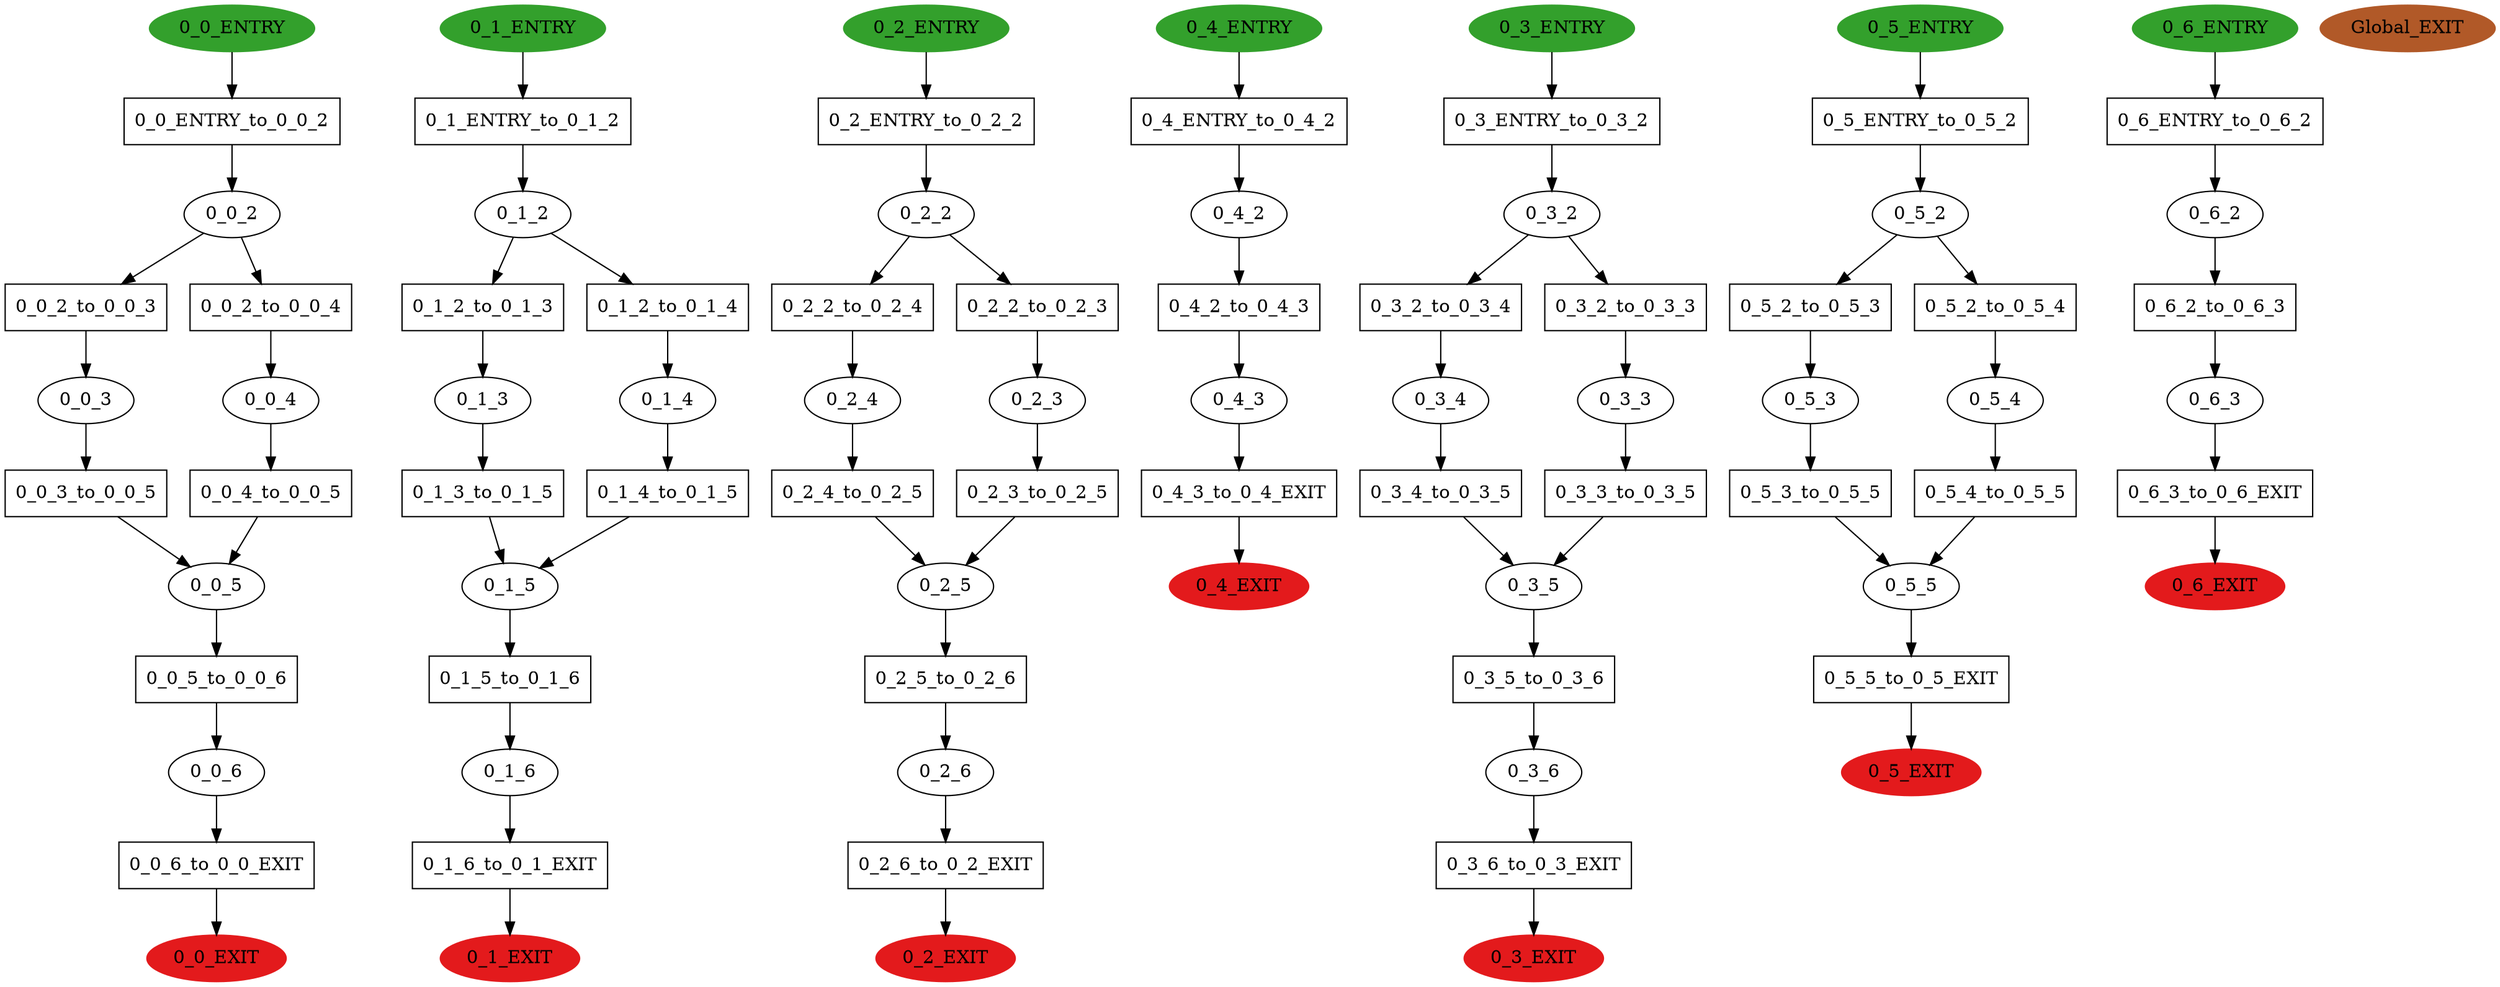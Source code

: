 digraph model { 
compound=true; 
node  [style="filled", colorscheme="paired12"];  "0_0_2" [shape=ellipse, style=""];
  "0_0_3" [shape=ellipse, style=""];
  "0_1_2" [shape=ellipse, style=""];
  "0_0_4" [shape=ellipse, style=""];
  "0_1_3" [shape=ellipse, style=""];
  "0_2_2" [shape=ellipse, style=""];
  "0_4_EXIT" [shape=ellipse, color=6, style=filled];
  "0_0_5" [shape=ellipse, style=""];
  "0_1_4" [shape=ellipse, style=""];
  "0_2_3" [shape=ellipse, style=""];
  "0_3_2" [shape=ellipse, style=""];
  "0_0_6" [shape=ellipse, style=""];
  "0_1_5" [shape=ellipse, style=""];
  "0_2_4" [shape=ellipse, style=""];
  "0_3_3" [shape=ellipse, style=""];
  "0_4_2" [shape=ellipse, style=""];
  "0_1_6" [shape=ellipse, style=""];
  "0_2_5" [shape=ellipse, style=""];
  "0_3_4" [shape=ellipse, style=""];
  "0_4_3" [shape=ellipse, style=""];
  "0_5_2" [shape=ellipse, style=""];
  "0_2_6" [shape=ellipse, style=""];
  "0_3_5" [shape=ellipse, style=""];
  "0_5_3" [shape=ellipse, style=""];
  "0_6_2" [shape=ellipse, style=""];
  "0_3_6" [shape=ellipse, style=""];
  "0_5_4" [shape=ellipse, style=""];
  "0_6_3" [shape=ellipse, style=""];
  "0_5_5" [shape=ellipse, style=""];
  "0_4_ENTRY" [shape=ellipse, color=4, style=filled];
  "0_0_EXIT" [shape=ellipse, color=6, style=filled];
  "0_3_EXIT" [shape=ellipse, color=6, style=filled];
  "0_2_ENTRY" [shape=ellipse, color=4, style=filled];
  "0_6_EXIT" [shape=ellipse, color=6, style=filled];
  "0_5_EXIT" [shape=ellipse, color=6, style=filled];
  "0_5_ENTRY" [shape=ellipse, color=4, style=filled];
  "0_0_ENTRY" [shape=ellipse, color=4, style=filled];
  "0_2_EXIT" [shape=ellipse, color=6, style=filled];
  "Global_EXIT" [shape=ellipse, color=12, style=filled];
  "0_1_ENTRY" [shape=ellipse, color=4, style=filled];
  "0_3_ENTRY" [shape=ellipse, color=4, style=filled];
  "0_6_ENTRY" [shape=ellipse, color=4, style=filled];
  "0_1_EXIT" [shape=ellipse, color=6, style=filled];
  "0_3_2_to_0_3_4" [shape=box, style=""];
  "0_3_2_to_0_3_4" [label="0_3_2_to_0_3_4\n"];
  "0_3_2_to_0_3_3" [shape=box, style=""];
  "0_3_2_to_0_3_3" [label="0_3_2_to_0_3_3\n"];
  "0_2_4_to_0_2_5" [shape=box, style=""];
  "0_2_4_to_0_2_5" [label="0_2_4_to_0_2_5\n"];
  "0_3_5_to_0_3_6" [shape=box, style=""];
  "0_3_5_to_0_3_6" [label="0_3_5_to_0_3_6\n"];
  "0_6_3_to_0_6_EXIT" [shape=box, style=""];
  "0_6_3_to_0_6_EXIT" [label="0_6_3_to_0_6_EXIT\n"];
  "0_3_6_to_0_3_EXIT" [shape=box, style=""];
  "0_3_6_to_0_3_EXIT" [label="0_3_6_to_0_3_EXIT\n"];
  "0_6_2_to_0_6_3" [shape=box, style=""];
  "0_6_2_to_0_6_3" [label="0_6_2_to_0_6_3\n"];
  "0_0_3_to_0_0_5" [shape=box, style=""];
  "0_0_3_to_0_0_5" [label="0_0_3_to_0_0_5\n"];
  "0_5_4_to_0_5_5" [shape=box, style=""];
  "0_5_4_to_0_5_5" [label="0_5_4_to_0_5_5\n"];
  "0_3_ENTRY_to_0_3_2" [shape=box, style=""];
  "0_3_ENTRY_to_0_3_2" [label="0_3_ENTRY_to_0_3_2\n"];
  "0_1_4_to_0_1_5" [shape=box, style=""];
  "0_1_4_to_0_1_5" [label="0_1_4_to_0_1_5\n"];
  "0_2_5_to_0_2_6" [shape=box, style=""];
  "0_2_5_to_0_2_6" [label="0_2_5_to_0_2_6\n"];
  "0_2_2_to_0_2_4" [shape=box, style=""];
  "0_2_2_to_0_2_4" [label="0_2_2_to_0_2_4\n"];
  "0_2_2_to_0_2_3" [shape=box, style=""];
  "0_2_2_to_0_2_3" [label="0_2_2_to_0_2_3\n"];
  "0_3_3_to_0_3_5" [shape=box, style=""];
  "0_3_3_to_0_3_5" [label="0_3_3_to_0_3_5\n"];
  "0_5_2_to_0_5_3" [shape=box, style=""];
  "0_5_2_to_0_5_3" [label="0_5_2_to_0_5_3\n"];
  "0_5_2_to_0_5_4" [shape=box, style=""];
  "0_5_2_to_0_5_4" [label="0_5_2_to_0_5_4\n"];
  "0_4_ENTRY_to_0_4_2" [shape=box, style=""];
  "0_4_ENTRY_to_0_4_2" [label="0_4_ENTRY_to_0_4_2\n"];
  "0_0_6_to_0_0_EXIT" [shape=box, style=""];
  "0_0_6_to_0_0_EXIT" [label="0_0_6_to_0_0_EXIT\n"];
  "0_5_ENTRY_to_0_5_2" [shape=box, style=""];
  "0_5_ENTRY_to_0_5_2" [label="0_5_ENTRY_to_0_5_2\n"];
  "0_0_ENTRY_to_0_0_2" [shape=box, style=""];
  "0_0_ENTRY_to_0_0_2" [label="0_0_ENTRY_to_0_0_2\n"];
  "0_1_2_to_0_1_3" [shape=box, style=""];
  "0_1_2_to_0_1_3" [label="0_1_2_to_0_1_3\n"];
  "0_0_4_to_0_0_5" [shape=box, style=""];
  "0_0_4_to_0_0_5" [label="0_0_4_to_0_0_5\n"];
  "0_1_2_to_0_1_4" [shape=box, style=""];
  "0_1_2_to_0_1_4" [label="0_1_2_to_0_1_4\n"];
  "0_2_3_to_0_2_5" [shape=box, style=""];
  "0_2_3_to_0_2_5" [label="0_2_3_to_0_2_5\n"];
  "0_4_3_to_0_4_EXIT" [shape=box, style=""];
  "0_4_3_to_0_4_EXIT" [label="0_4_3_to_0_4_EXIT\n"];
  "0_1_5_to_0_1_6" [shape=box, style=""];
  "0_1_5_to_0_1_6" [label="0_1_5_to_0_1_6\n"];
  "0_1_ENTRY_to_0_1_2" [shape=box, style=""];
  "0_1_ENTRY_to_0_1_2" [label="0_1_ENTRY_to_0_1_2\n"];
  "0_3_4_to_0_3_5" [shape=box, style=""];
  "0_3_4_to_0_3_5" [label="0_3_4_to_0_3_5\n"];
  "0_5_5_to_0_5_EXIT" [shape=box, style=""];
  "0_5_5_to_0_5_EXIT" [label="0_5_5_to_0_5_EXIT\n"];
  "0_1_6_to_0_1_EXIT" [shape=box, style=""];
  "0_1_6_to_0_1_EXIT" [label="0_1_6_to_0_1_EXIT\n"];
  "0_6_ENTRY_to_0_6_2" [shape=box, style=""];
  "0_6_ENTRY_to_0_6_2" [label="0_6_ENTRY_to_0_6_2\n"];
  "0_4_2_to_0_4_3" [shape=box, style=""];
  "0_4_2_to_0_4_3" [label="0_4_2_to_0_4_3\n"];
  "0_0_2_to_0_0_3" [shape=box, style=""];
  "0_0_2_to_0_0_3" [label="0_0_2_to_0_0_3\n"];
  "0_0_2_to_0_0_4" [shape=box, style=""];
  "0_0_2_to_0_0_4" [label="0_0_2_to_0_0_4\n"];
  "0_5_3_to_0_5_5" [shape=box, style=""];
  "0_5_3_to_0_5_5" [label="0_5_3_to_0_5_5\n"];
  "0_0_5_to_0_0_6" [shape=box, style=""];
  "0_0_5_to_0_0_6" [label="0_0_5_to_0_0_6\n"];
  "0_2_ENTRY_to_0_2_2" [shape=box, style=""];
  "0_2_ENTRY_to_0_2_2" [label="0_2_ENTRY_to_0_2_2\n"];
  "0_1_3_to_0_1_5" [shape=box, style=""];
  "0_1_3_to_0_1_5" [label="0_1_3_to_0_1_5\n"];
  "0_2_6_to_0_2_EXIT" [shape=box, style=""];
  "0_2_6_to_0_2_EXIT" [label="0_2_6_to_0_2_EXIT\n"];
  "0_3_2" -> "0_3_2_to_0_3_3" [label="", arrowhead="normal"];
  "0_5_3" -> "0_5_3_to_0_5_5" [label="", arrowhead="normal"];
  "0_5_2" -> "0_5_2_to_0_5_4" [label="", arrowhead="normal"];
  "0_6_ENTRY" -> "0_6_ENTRY_to_0_6_2" [label="", arrowhead="normal"];
  "0_0_5" -> "0_0_5_to_0_0_6" [label="", arrowhead="normal"];
  "0_1_2_to_0_1_4" -> "0_1_4" [label="", arrowhead="normal"];
  "0_5_4_to_0_5_5" -> "0_5_5" [label="", arrowhead="normal"];
  "0_0_4_to_0_0_5" -> "0_0_5" [label="", arrowhead="normal"];
  "0_2_2_to_0_2_4" -> "0_2_4" [label="", arrowhead="normal"];
  "0_5_5_to_0_5_EXIT" -> "0_5_EXIT" [label="", arrowhead="normal"];
  "0_3_5_to_0_3_6" -> "0_3_6" [label="", arrowhead="normal"];
  "0_4_3" -> "0_4_3_to_0_4_EXIT" [label="", arrowhead="normal"];
  "0_3_6" -> "0_3_6_to_0_3_EXIT" [label="", arrowhead="normal"];
  "0_4_ENTRY" -> "0_4_ENTRY_to_0_4_2" [label="", arrowhead="normal"];
  "0_2_4_to_0_2_5" -> "0_2_5" [label="", arrowhead="normal"];
  "0_5_ENTRY_to_0_5_2" -> "0_5_2" [label="", arrowhead="normal"];
  "0_1_5" -> "0_1_5_to_0_1_6" [label="", arrowhead="normal"];
  "0_3_2_to_0_3_3" -> "0_3_3" [label="", arrowhead="normal"];
  "0_0_4" -> "0_0_4_to_0_0_5" [label="", arrowhead="normal"];
  "0_0_6_to_0_0_EXIT" -> "0_0_EXIT" [label="", arrowhead="normal"];
  "0_5_2_to_0_5_4" -> "0_5_4" [label="", arrowhead="normal"];
  "0_0_ENTRY_to_0_0_2" -> "0_0_2" [label="", arrowhead="normal"];
  "0_4_3_to_0_4_EXIT" -> "0_4_EXIT" [label="", arrowhead="normal"];
  "0_1_6_to_0_1_EXIT" -> "0_1_EXIT" [label="", arrowhead="normal"];
  "0_3_3_to_0_3_5" -> "0_3_5" [label="", arrowhead="normal"];
  "0_1_ENTRY_to_0_1_2" -> "0_1_2" [label="", arrowhead="normal"];
  "0_0_2" -> "0_0_2_to_0_0_3" [label="", arrowhead="normal"];
  "0_2_4" -> "0_2_4_to_0_2_5" [label="", arrowhead="normal"];
  "0_0_3_to_0_0_5" -> "0_0_5" [label="", arrowhead="normal"];
  "0_3_4" -> "0_3_4_to_0_3_5" [label="", arrowhead="normal"];
  "0_6_2" -> "0_6_2_to_0_6_3" [label="", arrowhead="normal"];
  "0_2_2_to_0_2_3" -> "0_2_3" [label="", arrowhead="normal"];
  "0_2_6_to_0_2_EXIT" -> "0_2_EXIT" [label="", arrowhead="normal"];
  "0_1_2" -> "0_1_2_to_0_1_4" [label="", arrowhead="normal"];
  "0_1_2_to_0_1_3" -> "0_1_3" [label="", arrowhead="normal"];
  "0_5_ENTRY" -> "0_5_ENTRY_to_0_5_2" [label="", arrowhead="normal"];
  "0_1_ENTRY" -> "0_1_ENTRY_to_0_1_2" [label="", arrowhead="normal"];
  "0_3_2" -> "0_3_2_to_0_3_4" [label="", arrowhead="normal"];
  "0_0_5_to_0_0_6" -> "0_0_6" [label="", arrowhead="normal"];
  "0_0_ENTRY" -> "0_0_ENTRY_to_0_0_2" [label="", arrowhead="normal"];
  "0_3_5" -> "0_3_5_to_0_3_6" [label="", arrowhead="normal"];
  "0_1_6" -> "0_1_6_to_0_1_EXIT" [label="", arrowhead="normal"];
  "0_2_2" -> "0_2_2_to_0_2_4" [label="", arrowhead="normal"];
  "0_1_4_to_0_1_5" -> "0_1_5" [label="", arrowhead="normal"];
  "0_2_2" -> "0_2_2_to_0_2_3" [label="", arrowhead="normal"];
  "0_0_2" -> "0_0_2_to_0_0_4" [label="", arrowhead="normal"];
  "0_3_6_to_0_3_EXIT" -> "0_3_EXIT" [label="", arrowhead="normal"];
  "0_3_ENTRY_to_0_3_2" -> "0_3_2" [label="", arrowhead="normal"];
  "0_2_3_to_0_2_5" -> "0_2_5" [label="", arrowhead="normal"];
  "0_3_3" -> "0_3_3_to_0_3_5" [label="", arrowhead="normal"];
  "0_2_ENTRY" -> "0_2_ENTRY_to_0_2_2" [label="", arrowhead="normal"];
  "0_2_5_to_0_2_6" -> "0_2_6" [label="", arrowhead="normal"];
  "0_5_3_to_0_5_5" -> "0_5_5" [label="", arrowhead="normal"];
  "0_3_2_to_0_3_4" -> "0_3_4" [label="", arrowhead="normal"];
  "0_5_2" -> "0_5_2_to_0_5_3" [label="", arrowhead="normal"];
  "0_4_2_to_0_4_3" -> "0_4_3" [label="", arrowhead="normal"];
  "0_2_3" -> "0_2_3_to_0_2_5" [label="", arrowhead="normal"];
  "0_6_3_to_0_6_EXIT" -> "0_6_EXIT" [label="", arrowhead="normal"];
  "0_0_2_to_0_0_3" -> "0_0_3" [label="", arrowhead="normal"];
  "0_2_6" -> "0_2_6_to_0_2_EXIT" [label="", arrowhead="normal"];
  "0_2_ENTRY_to_0_2_2" -> "0_2_2" [label="", arrowhead="normal"];
  "0_2_5" -> "0_2_5_to_0_2_6" [label="", arrowhead="normal"];
  "0_3_4_to_0_3_5" -> "0_3_5" [label="", arrowhead="normal"];
  "0_4_2" -> "0_4_2_to_0_4_3" [label="", arrowhead="normal"];
  "0_6_2_to_0_6_3" -> "0_6_3" [label="", arrowhead="normal"];
  "0_5_2_to_0_5_3" -> "0_5_3" [label="", arrowhead="normal"];
  "0_3_ENTRY" -> "0_3_ENTRY_to_0_3_2" [label="", arrowhead="normal"];
  "0_5_4" -> "0_5_4_to_0_5_5" [label="", arrowhead="normal"];
  "0_6_ENTRY_to_0_6_2" -> "0_6_2" [label="", arrowhead="normal"];
  "0_4_ENTRY_to_0_4_2" -> "0_4_2" [label="", arrowhead="normal"];
  "0_1_2" -> "0_1_2_to_0_1_3" [label="", arrowhead="normal"];
  "0_6_3" -> "0_6_3_to_0_6_EXIT" [label="", arrowhead="normal"];
  "0_1_3_to_0_1_5" -> "0_1_5" [label="", arrowhead="normal"];
  "0_0_2_to_0_0_4" -> "0_0_4" [label="", arrowhead="normal"];
  "0_0_3" -> "0_0_3_to_0_0_5" [label="", arrowhead="normal"];
  "0_0_6" -> "0_0_6_to_0_0_EXIT" [label="", arrowhead="normal"];
  "0_5_5" -> "0_5_5_to_0_5_EXIT" [label="", arrowhead="normal"];
  "0_1_5_to_0_1_6" -> "0_1_6" [label="", arrowhead="normal"];
  "0_1_3" -> "0_1_3_to_0_1_5" [label="", arrowhead="normal"];
  "0_1_4" -> "0_1_4_to_0_1_5" [label="", arrowhead="normal"];
}
